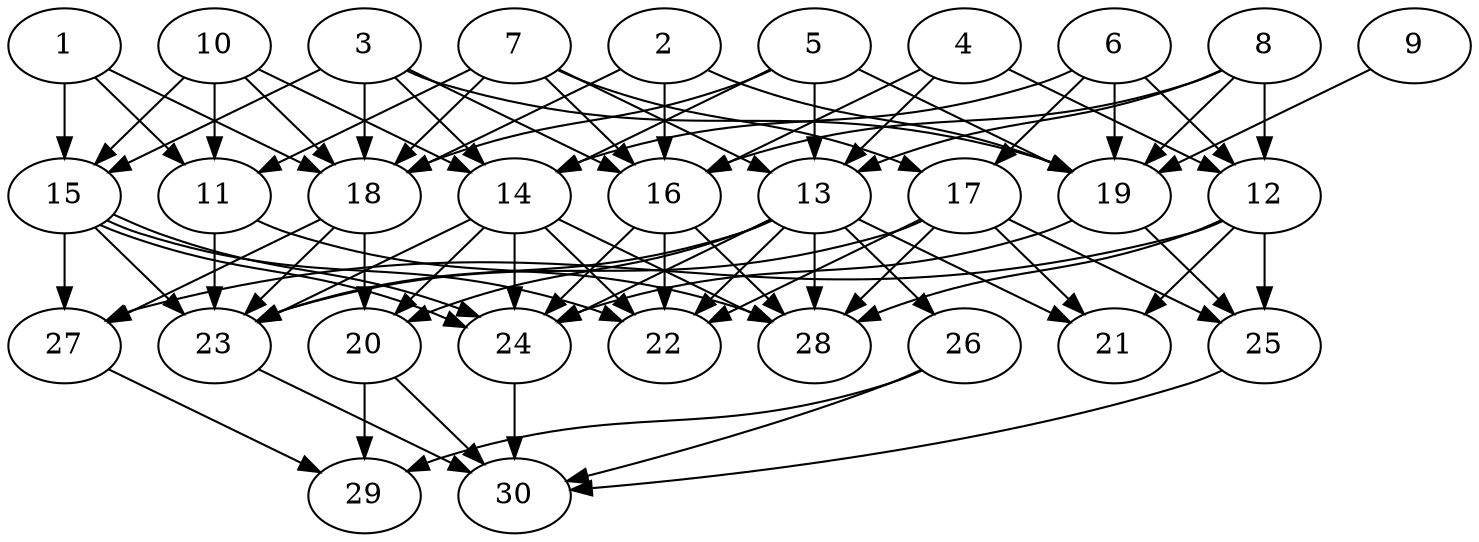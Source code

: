 // DAG automatically generated by daggen at Thu Oct  3 14:04:18 2019
// ./daggen --dot -n 30 --ccr 0.4 --fat 0.7 --regular 0.9 --density 0.6 --mindata 5242880 --maxdata 52428800 
digraph G {
  1 [size="113492480", alpha="0.08", expect_size="45396992"] 
  1 -> 11 [size ="45396992"]
  1 -> 15 [size ="45396992"]
  1 -> 18 [size ="45396992"]
  2 [size="112360960", alpha="0.01", expect_size="44944384"] 
  2 -> 16 [size ="44944384"]
  2 -> 18 [size ="44944384"]
  2 -> 19 [size ="44944384"]
  3 [size="86382080", alpha="0.09", expect_size="34552832"] 
  3 -> 14 [size ="34552832"]
  3 -> 15 [size ="34552832"]
  3 -> 16 [size ="34552832"]
  3 -> 18 [size ="34552832"]
  3 -> 19 [size ="34552832"]
  4 [size="43699200", alpha="0.20", expect_size="17479680"] 
  4 -> 12 [size ="17479680"]
  4 -> 13 [size ="17479680"]
  4 -> 16 [size ="17479680"]
  5 [size="25989120", alpha="0.09", expect_size="10395648"] 
  5 -> 13 [size ="10395648"]
  5 -> 14 [size ="10395648"]
  5 -> 18 [size ="10395648"]
  5 -> 19 [size ="10395648"]
  6 [size="16773120", alpha="0.04", expect_size="6709248"] 
  6 -> 12 [size ="6709248"]
  6 -> 14 [size ="6709248"]
  6 -> 17 [size ="6709248"]
  6 -> 19 [size ="6709248"]
  7 [size="26923520", alpha="0.18", expect_size="10769408"] 
  7 -> 11 [size ="10769408"]
  7 -> 13 [size ="10769408"]
  7 -> 16 [size ="10769408"]
  7 -> 17 [size ="10769408"]
  7 -> 18 [size ="10769408"]
  8 [size="35002880", alpha="0.08", expect_size="14001152"] 
  8 -> 12 [size ="14001152"]
  8 -> 13 [size ="14001152"]
  8 -> 16 [size ="14001152"]
  8 -> 19 [size ="14001152"]
  9 [size="67371520", alpha="0.12", expect_size="26948608"] 
  9 -> 19 [size ="26948608"]
  10 [size="35755520", alpha="0.17", expect_size="14302208"] 
  10 -> 11 [size ="14302208"]
  10 -> 14 [size ="14302208"]
  10 -> 15 [size ="14302208"]
  10 -> 18 [size ="14302208"]
  11 [size="18946560", alpha="0.01", expect_size="7578624"] 
  11 -> 23 [size ="7578624"]
  11 -> 28 [size ="7578624"]
  12 [size="64450560", alpha="0.16", expect_size="25780224"] 
  12 -> 21 [size ="25780224"]
  12 -> 25 [size ="25780224"]
  12 -> 27 [size ="25780224"]
  12 -> 28 [size ="25780224"]
  13 [size="68784640", alpha="0.14", expect_size="27513856"] 
  13 -> 20 [size ="27513856"]
  13 -> 21 [size ="27513856"]
  13 -> 22 [size ="27513856"]
  13 -> 23 [size ="27513856"]
  13 -> 24 [size ="27513856"]
  13 -> 26 [size ="27513856"]
  13 -> 28 [size ="27513856"]
  14 [size="123115520", alpha="0.19", expect_size="49246208"] 
  14 -> 20 [size ="49246208"]
  14 -> 22 [size ="49246208"]
  14 -> 23 [size ="49246208"]
  14 -> 24 [size ="49246208"]
  14 -> 28 [size ="49246208"]
  15 [size="122764800", alpha="0.10", expect_size="49105920"] 
  15 -> 22 [size ="49105920"]
  15 -> 23 [size ="49105920"]
  15 -> 24 [size ="49105920"]
  15 -> 24 [size ="49105920"]
  15 -> 27 [size ="49105920"]
  16 [size="58193920", alpha="0.20", expect_size="23277568"] 
  16 -> 22 [size ="23277568"]
  16 -> 24 [size ="23277568"]
  16 -> 28 [size ="23277568"]
  17 [size="84247040", alpha="0.09", expect_size="33698816"] 
  17 -> 21 [size ="33698816"]
  17 -> 22 [size ="33698816"]
  17 -> 23 [size ="33698816"]
  17 -> 25 [size ="33698816"]
  17 -> 28 [size ="33698816"]
  18 [size="72442880", alpha="0.13", expect_size="28977152"] 
  18 -> 20 [size ="28977152"]
  18 -> 23 [size ="28977152"]
  18 -> 27 [size ="28977152"]
  19 [size="117109760", alpha="0.02", expect_size="46843904"] 
  19 -> 24 [size ="46843904"]
  19 -> 25 [size ="46843904"]
  20 [size="69555200", alpha="0.19", expect_size="27822080"] 
  20 -> 29 [size ="27822080"]
  20 -> 30 [size ="27822080"]
  21 [size="50700800", alpha="0.12", expect_size="20280320"] 
  22 [size="59028480", alpha="0.03", expect_size="23611392"] 
  23 [size="35681280", alpha="0.06", expect_size="14272512"] 
  23 -> 30 [size ="14272512"]
  24 [size="116119040", alpha="0.14", expect_size="46447616"] 
  24 -> 30 [size ="46447616"]
  25 [size="107525120", alpha="0.05", expect_size="43010048"] 
  25 -> 30 [size ="43010048"]
  26 [size="48688640", alpha="0.16", expect_size="19475456"] 
  26 -> 29 [size ="19475456"]
  26 -> 30 [size ="19475456"]
  27 [size="47203840", alpha="0.09", expect_size="18881536"] 
  27 -> 29 [size ="18881536"]
  28 [size="99868160", alpha="0.06", expect_size="39947264"] 
  29 [size="56885760", alpha="0.13", expect_size="22754304"] 
  30 [size="66946560", alpha="0.03", expect_size="26778624"] 
}
